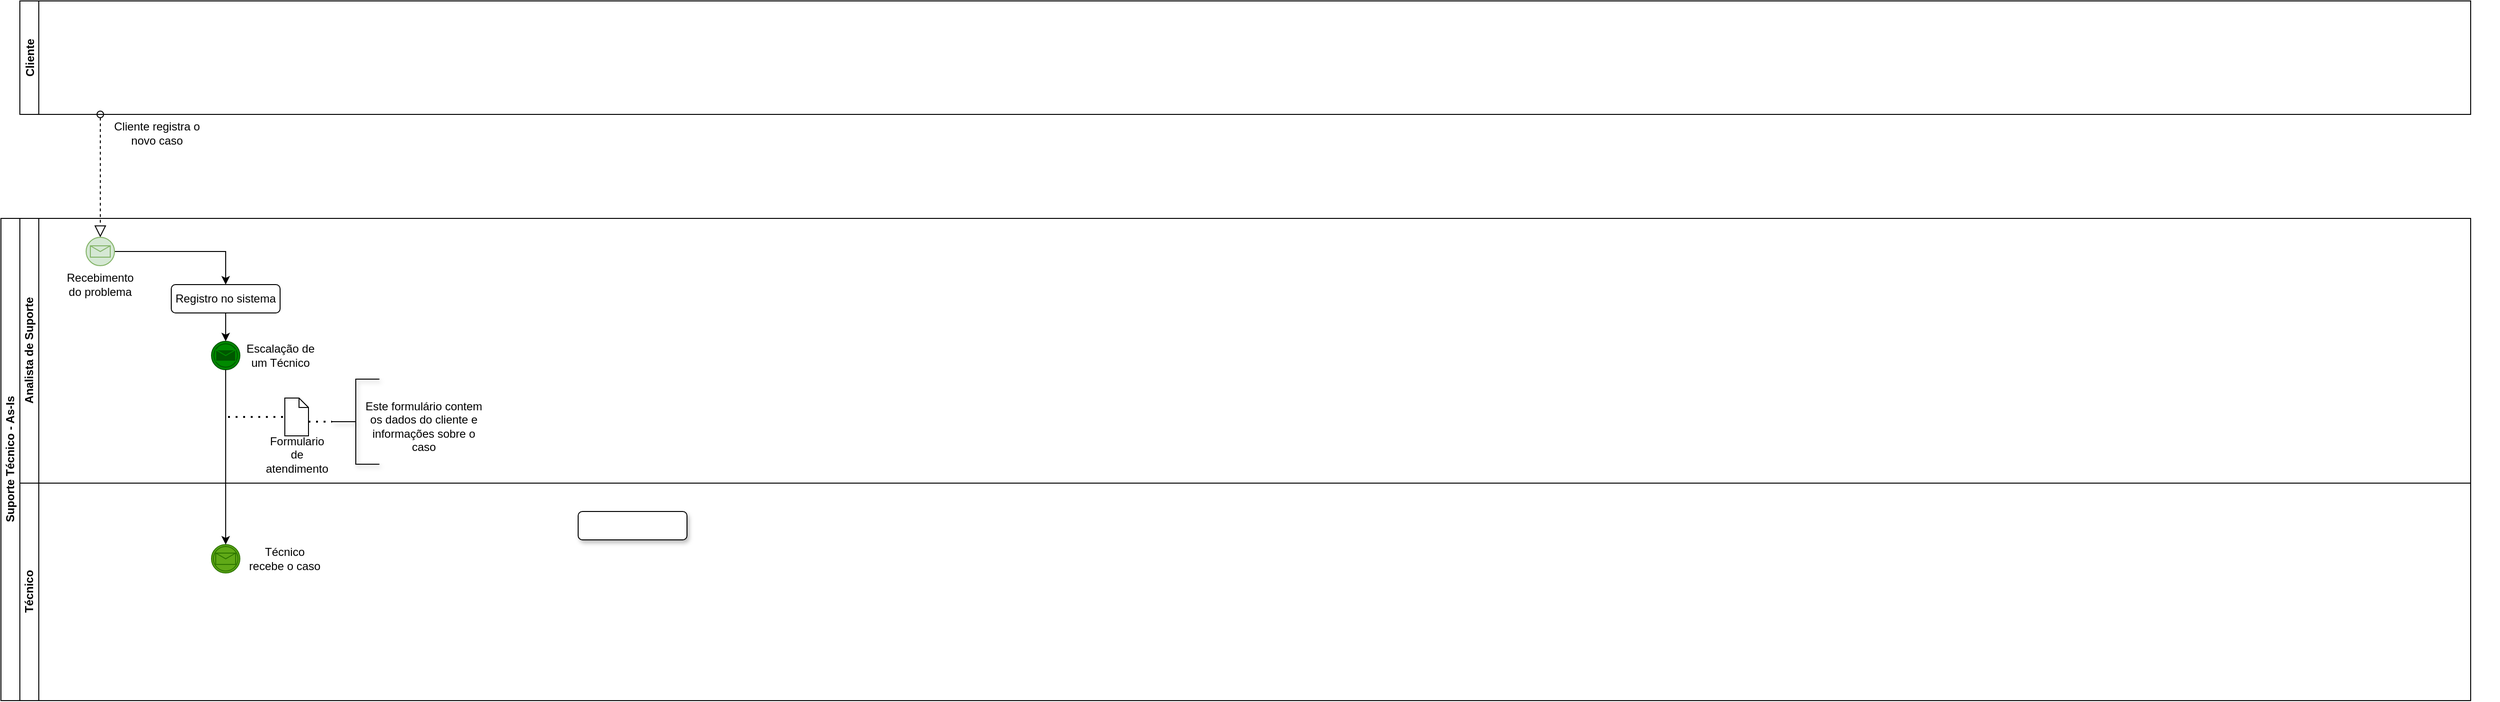 <mxfile version="13.7.7" type="github">
  <diagram id="fiaMoSsyoyp-pJfvf07h" name="Page-1">
    <mxGraphModel dx="718" dy="1556" grid="1" gridSize="10" guides="1" tooltips="1" connect="1" arrows="1" fold="1" page="1" pageScale="1" pageWidth="827" pageHeight="1169" math="0" shadow="0">
      <root>
        <mxCell id="0" />
        <mxCell id="1" parent="0" />
        <mxCell id="pjXi1nHpoOmAQkaqrBQA-1" value="Suporte Técnico - As-Is" style="swimlane;html=1;childLayout=stackLayout;resizeParent=1;resizeParentMax=0;horizontal=0;startSize=20;horizontalStack=0;" vertex="1" parent="1">
          <mxGeometry x="30" y="170" width="2610" height="510" as="geometry" />
        </mxCell>
        <mxCell id="pjXi1nHpoOmAQkaqrBQA-2" value="Analista de Suporte" style="swimlane;html=1;startSize=20;horizontal=0;" vertex="1" parent="pjXi1nHpoOmAQkaqrBQA-1">
          <mxGeometry x="20" width="2590" height="280" as="geometry" />
        </mxCell>
        <mxCell id="pjXi1nHpoOmAQkaqrBQA-15" value="" style="shape=mxgraph.bpmn.shape;html=1;verticalLabelPosition=bottom;labelBackgroundColor=#ffffff;verticalAlign=top;align=center;perimeter=ellipsePerimeter;outlineConnect=0;outline=throwing;symbol=message;fillColor=#008a00;strokeColor=#005700;fontColor=#ffffff;aspect=fixed;" vertex="1" parent="pjXi1nHpoOmAQkaqrBQA-2">
          <mxGeometry x="202.5" y="130" width="30" height="30" as="geometry" />
        </mxCell>
        <mxCell id="pjXi1nHpoOmAQkaqrBQA-17" value="Escalação de um Técnico" style="text;html=1;strokeColor=none;fillColor=none;align=center;verticalAlign=middle;whiteSpace=wrap;rounded=0;" vertex="1" parent="pjXi1nHpoOmAQkaqrBQA-2">
          <mxGeometry x="232.5" y="135" width="85" height="20" as="geometry" />
        </mxCell>
        <mxCell id="pjXi1nHpoOmAQkaqrBQA-39" value="Este formulário contem os dados do cliente e informações sobre o caso" style="text;html=1;strokeColor=none;fillColor=none;align=center;verticalAlign=middle;whiteSpace=wrap;rounded=0;shadow=1;" vertex="1" parent="pjXi1nHpoOmAQkaqrBQA-2">
          <mxGeometry x="364" y="180" width="126" height="80" as="geometry" />
        </mxCell>
        <mxCell id="pjXi1nHpoOmAQkaqrBQA-31" value="" style="group" vertex="1" connectable="0" parent="pjXi1nHpoOmAQkaqrBQA-2">
          <mxGeometry x="220" y="210" width="80" as="geometry" />
        </mxCell>
        <mxCell id="pjXi1nHpoOmAQkaqrBQA-30" value="" style="group" vertex="1" connectable="0" parent="pjXi1nHpoOmAQkaqrBQA-31">
          <mxGeometry width="80" as="geometry" />
        </mxCell>
        <mxCell id="pjXi1nHpoOmAQkaqrBQA-29" value="" style="group" vertex="1" connectable="0" parent="pjXi1nHpoOmAQkaqrBQA-30">
          <mxGeometry width="80" as="geometry" />
        </mxCell>
        <mxCell id="pjXi1nHpoOmAQkaqrBQA-28" value="" style="endArrow=none;dashed=1;html=1;dashPattern=1 3;strokeWidth=2;" edge="1" parent="pjXi1nHpoOmAQkaqrBQA-29">
          <mxGeometry width="50" height="50" relative="1" as="geometry">
            <mxPoint as="sourcePoint" />
            <mxPoint x="80" as="targetPoint" />
          </mxGeometry>
        </mxCell>
        <mxCell id="pjXi1nHpoOmAQkaqrBQA-32" value="" style="shape=note;size=10;whiteSpace=wrap;html=1;aspect=fixed;" vertex="1" parent="pjXi1nHpoOmAQkaqrBQA-2">
          <mxGeometry x="280" y="190" width="25" height="40" as="geometry" />
        </mxCell>
        <mxCell id="pjXi1nHpoOmAQkaqrBQA-37" value="" style="html=1;shape=mxgraph.flowchart.annotation_2;align=left;labelPosition=right;shadow=1;" vertex="1" parent="pjXi1nHpoOmAQkaqrBQA-2">
          <mxGeometry x="330" y="170" width="50" height="90" as="geometry" />
        </mxCell>
        <mxCell id="pjXi1nHpoOmAQkaqrBQA-36" value="Formulario de atendimento" style="text;html=1;strokeColor=none;fillColor=none;align=center;verticalAlign=middle;whiteSpace=wrap;rounded=0;" vertex="1" parent="pjXi1nHpoOmAQkaqrBQA-2">
          <mxGeometry x="272.5" y="240" width="40" height="20" as="geometry" />
        </mxCell>
        <mxCell id="pjXi1nHpoOmAQkaqrBQA-38" value="" style="endArrow=none;dashed=1;html=1;dashPattern=1 3;strokeWidth=2;entryX=0;entryY=0.5;entryDx=0;entryDy=0;entryPerimeter=0;exitX=0;exitY=0;exitDx=25;exitDy=25;exitPerimeter=0;" edge="1" parent="pjXi1nHpoOmAQkaqrBQA-2" source="pjXi1nHpoOmAQkaqrBQA-32" target="pjXi1nHpoOmAQkaqrBQA-37">
          <mxGeometry width="50" height="50" relative="1" as="geometry">
            <mxPoint x="260" y="270" as="sourcePoint" />
            <mxPoint x="310" y="220" as="targetPoint" />
          </mxGeometry>
        </mxCell>
        <mxCell id="pjXi1nHpoOmAQkaqrBQA-3" value="Técnico" style="swimlane;html=1;startSize=20;horizontal=0;" vertex="1" parent="pjXi1nHpoOmAQkaqrBQA-1">
          <mxGeometry x="20" y="280" width="2590" height="230" as="geometry" />
        </mxCell>
        <mxCell id="pjXi1nHpoOmAQkaqrBQA-25" value="" style="shape=mxgraph.bpmn.shape;html=1;verticalLabelPosition=bottom;labelBackgroundColor=#ffffff;verticalAlign=top;align=center;perimeter=ellipsePerimeter;outlineConnect=0;outline=catching;symbol=message;aspect=fixed;fillColor=#60a917;strokeColor=#2D7600;fontColor=#ffffff;" vertex="1" parent="pjXi1nHpoOmAQkaqrBQA-3">
          <mxGeometry x="202.5" y="65" width="30" height="30" as="geometry" />
        </mxCell>
        <mxCell id="pjXi1nHpoOmAQkaqrBQA-27" value="Técnico recebe o caso" style="text;html=1;strokeColor=none;fillColor=none;align=center;verticalAlign=middle;whiteSpace=wrap;rounded=0;" vertex="1" parent="pjXi1nHpoOmAQkaqrBQA-3">
          <mxGeometry x="240" y="70" width="80" height="20" as="geometry" />
        </mxCell>
        <mxCell id="pjXi1nHpoOmAQkaqrBQA-22" style="edgeStyle=orthogonalEdgeStyle;rounded=0;orthogonalLoop=1;jettySize=auto;html=1;" edge="1" parent="pjXi1nHpoOmAQkaqrBQA-1" source="pjXi1nHpoOmAQkaqrBQA-15" target="pjXi1nHpoOmAQkaqrBQA-25">
          <mxGeometry relative="1" as="geometry">
            <mxPoint x="215.034" y="340.034" as="targetPoint" />
          </mxGeometry>
        </mxCell>
        <mxCell id="pjXi1nHpoOmAQkaqrBQA-7" value="" style="group;aspect=fixed;" vertex="1" connectable="0" parent="1">
          <mxGeometry x="80" y="-40" width="2590" height="310" as="geometry" />
        </mxCell>
        <mxCell id="pjXi1nHpoOmAQkaqrBQA-8" value="" style="group" vertex="1" connectable="0" parent="pjXi1nHpoOmAQkaqrBQA-7">
          <mxGeometry x="-30" y="-20" width="2590" height="330" as="geometry" />
        </mxCell>
        <mxCell id="pjXi1nHpoOmAQkaqrBQA-5" value="Cliente" style="swimlane;startSize=20;horizontal=0;" vertex="1" parent="pjXi1nHpoOmAQkaqrBQA-8">
          <mxGeometry width="2590" height="120" as="geometry" />
        </mxCell>
        <mxCell id="pjXi1nHpoOmAQkaqrBQA-6" value="" style="startArrow=oval;startFill=0;startSize=7;endArrow=block;endFill=0;endSize=10;dashed=1;html=1;" edge="1" parent="pjXi1nHpoOmAQkaqrBQA-8" target="pjXi1nHpoOmAQkaqrBQA-9">
          <mxGeometry width="100" relative="1" as="geometry">
            <mxPoint x="85" y="120" as="sourcePoint" />
            <mxPoint x="80" y="250" as="targetPoint" />
          </mxGeometry>
        </mxCell>
        <mxCell id="pjXi1nHpoOmAQkaqrBQA-12" style="edgeStyle=orthogonalEdgeStyle;rounded=0;orthogonalLoop=1;jettySize=auto;html=1;" edge="1" parent="pjXi1nHpoOmAQkaqrBQA-8" source="pjXi1nHpoOmAQkaqrBQA-9" target="pjXi1nHpoOmAQkaqrBQA-11">
          <mxGeometry relative="1" as="geometry" />
        </mxCell>
        <mxCell id="pjXi1nHpoOmAQkaqrBQA-9" value="" style="shape=mxgraph.bpmn.shape;html=1;verticalLabelPosition=bottom;labelBackgroundColor=#ffffff;verticalAlign=top;align=center;perimeter=ellipsePerimeter;outlineConnect=0;outline=standard;symbol=message;fillColor=#d5e8d4;strokeColor=#82b366;" vertex="1" parent="pjXi1nHpoOmAQkaqrBQA-8">
          <mxGeometry x="70" y="250" width="30" height="30" as="geometry" />
        </mxCell>
        <mxCell id="pjXi1nHpoOmAQkaqrBQA-10" value="Cliente registra o novo caso" style="text;html=1;strokeColor=none;fillColor=none;align=center;verticalAlign=middle;whiteSpace=wrap;rounded=0;" vertex="1" parent="pjXi1nHpoOmAQkaqrBQA-8">
          <mxGeometry x="90" y="130" width="110" height="20" as="geometry" />
        </mxCell>
        <mxCell id="pjXi1nHpoOmAQkaqrBQA-11" value="Registro no sistema" style="shape=ext;rounded=1;html=1;whiteSpace=wrap;" vertex="1" parent="pjXi1nHpoOmAQkaqrBQA-8">
          <mxGeometry x="160" y="300" width="115" height="30" as="geometry" />
        </mxCell>
        <mxCell id="pjXi1nHpoOmAQkaqrBQA-13" value="Recebimento do problema" style="text;html=1;strokeColor=none;fillColor=none;align=center;verticalAlign=middle;whiteSpace=wrap;rounded=0;" vertex="1" parent="pjXi1nHpoOmAQkaqrBQA-8">
          <mxGeometry x="65" y="290" width="40" height="20" as="geometry" />
        </mxCell>
        <mxCell id="pjXi1nHpoOmAQkaqrBQA-16" style="edgeStyle=orthogonalEdgeStyle;rounded=0;orthogonalLoop=1;jettySize=auto;html=1;" edge="1" parent="1" source="pjXi1nHpoOmAQkaqrBQA-11" target="pjXi1nHpoOmAQkaqrBQA-15">
          <mxGeometry relative="1" as="geometry" />
        </mxCell>
        <mxCell id="pjXi1nHpoOmAQkaqrBQA-40" value="" style="rounded=1;whiteSpace=wrap;html=1;shadow=1;" vertex="1" parent="1">
          <mxGeometry x="640" y="480" width="115" height="30" as="geometry" />
        </mxCell>
      </root>
    </mxGraphModel>
  </diagram>
</mxfile>
